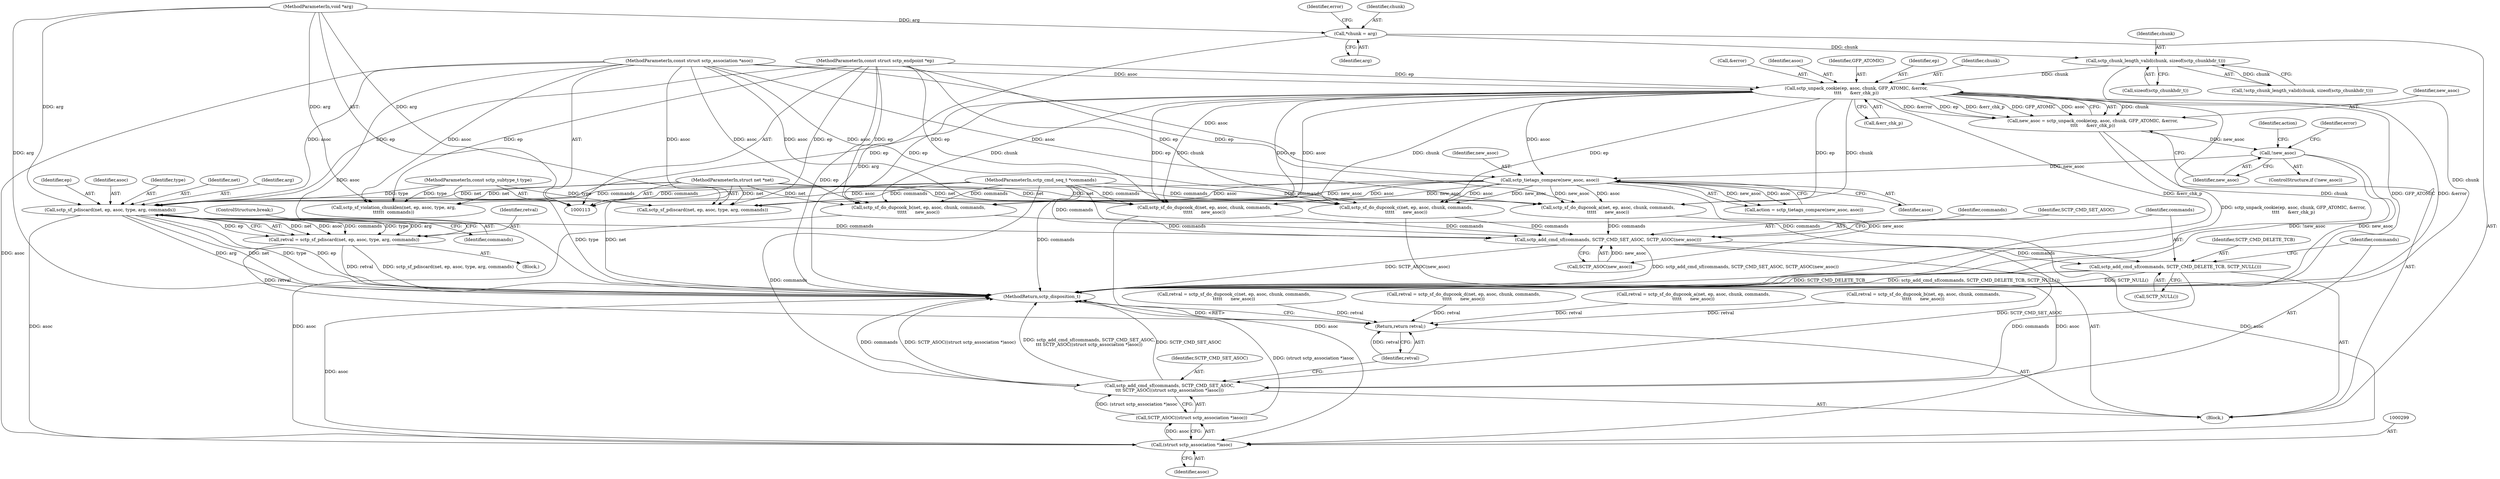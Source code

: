 digraph "0_linux_f2815633504b442ca0b0605c16bf3d88a3a0fcea@pointer" {
"1000277" [label="(Call,sctp_sf_pdiscard(net, ep, asoc, type, arg, commands))"];
"1000114" [label="(MethodParameterIn,struct net *net)"];
"1000178" [label="(Call,sctp_unpack_cookie(ep, asoc, chunk, GFP_ATOMIC, &error,\n\t\t\t\t      &err_chk_p))"];
"1000115" [label="(MethodParameterIn,const struct sctp_endpoint *ep)"];
"1000116" [label="(MethodParameterIn,const struct sctp_association *asoc)"];
"1000135" [label="(Call,sctp_chunk_length_valid(chunk, sizeof(sctp_chunkhdr_t)))"];
"1000123" [label="(Call,*chunk = arg)"];
"1000118" [label="(MethodParameterIn,void *arg)"];
"1000224" [label="(Call,sctp_tietags_compare(new_asoc, asoc))"];
"1000188" [label="(Call,!new_asoc)"];
"1000176" [label="(Call,new_asoc = sctp_unpack_cookie(ep, asoc, chunk, GFP_ATOMIC, &error,\n\t\t\t\t      &err_chk_p))"];
"1000117" [label="(MethodParameterIn,const sctp_subtype_t type)"];
"1000119" [label="(MethodParameterIn,sctp_cmd_seq_t *commands)"];
"1000275" [label="(Call,retval = sctp_sf_pdiscard(net, ep, asoc, type, arg, commands))"];
"1000301" [label="(Return,return retval;)"];
"1000285" [label="(Call,sctp_add_cmd_sf(commands, SCTP_CMD_SET_ASOC, SCTP_ASOC(new_asoc)))"];
"1000290" [label="(Call,sctp_add_cmd_sf(commands, SCTP_CMD_DELETE_TCB, SCTP_NULL()))"];
"1000294" [label="(Call,sctp_add_cmd_sf(commands, SCTP_CMD_SET_ASOC,\n\t\t\t SCTP_ASOC((struct sctp_association *)asoc)))"];
"1000298" [label="(Call,(struct sctp_association *)asoc)"];
"1000297" [label="(Call,SCTP_ASOC((struct sctp_association *)asoc))"];
"1000225" [label="(Identifier,new_asoc)"];
"1000125" [label="(Identifier,arg)"];
"1000296" [label="(Identifier,SCTP_CMD_SET_ASOC)"];
"1000275" [label="(Call,retval = sctp_sf_pdiscard(net, ep, asoc, type, arg, commands))"];
"1000284" [label="(ControlStructure,break;)"];
"1000302" [label="(Identifier,retval)"];
"1000229" [label="(Block,)"];
"1000183" [label="(Call,&error)"];
"1000244" [label="(Call,sctp_sf_do_dupcook_b(net, ep, asoc, chunk, commands,\n\t\t\t\t\t      new_asoc))"];
"1000180" [label="(Identifier,asoc)"];
"1000137" [label="(Call,sizeof(sctp_chunkhdr_t))"];
"1000253" [label="(Call,retval = sctp_sf_do_dupcook_c(net, ep, asoc, chunk, commands,\n\t\t\t\t\t      new_asoc))"];
"1000286" [label="(Identifier,commands)"];
"1000291" [label="(Identifier,commands)"];
"1000297" [label="(Call,SCTP_ASOC((struct sctp_association *)asoc))"];
"1000182" [label="(Identifier,GFP_ATOMIC)"];
"1000255" [label="(Call,sctp_sf_do_dupcook_c(net, ep, asoc, chunk, commands,\n\t\t\t\t\t      new_asoc))"];
"1000223" [label="(Identifier,action)"];
"1000176" [label="(Call,new_asoc = sctp_unpack_cookie(ep, asoc, chunk, GFP_ATOMIC, &error,\n\t\t\t\t      &err_chk_p))"];
"1000177" [label="(Identifier,new_asoc)"];
"1000306" [label="(MethodReturn,sctp_disposition_t)"];
"1000123" [label="(Call,*chunk = arg)"];
"1000279" [label="(Identifier,ep)"];
"1000179" [label="(Identifier,ep)"];
"1000136" [label="(Identifier,chunk)"];
"1000114" [label="(MethodParameterIn,struct net *net)"];
"1000224" [label="(Call,sctp_tietags_compare(new_asoc, asoc))"];
"1000293" [label="(Call,SCTP_NULL())"];
"1000287" [label="(Identifier,SCTP_CMD_SET_ASOC)"];
"1000300" [label="(Identifier,asoc)"];
"1000298" [label="(Call,(struct sctp_association *)asoc)"];
"1000189" [label="(Identifier,new_asoc)"];
"1000280" [label="(Identifier,asoc)"];
"1000181" [label="(Identifier,chunk)"];
"1000222" [label="(Call,action = sctp_tietags_compare(new_asoc, asoc))"];
"1000277" [label="(Call,sctp_sf_pdiscard(net, ep, asoc, type, arg, commands))"];
"1000129" [label="(Identifier,error)"];
"1000281" [label="(Identifier,type)"];
"1000188" [label="(Call,!new_asoc)"];
"1000292" [label="(Identifier,SCTP_CMD_DELETE_TCB)"];
"1000295" [label="(Identifier,commands)"];
"1000187" [label="(ControlStructure,if (!new_asoc))"];
"1000119" [label="(MethodParameterIn,sctp_cmd_seq_t *commands)"];
"1000124" [label="(Identifier,chunk)"];
"1000192" [label="(Identifier,error)"];
"1000226" [label="(Identifier,asoc)"];
"1000178" [label="(Call,sctp_unpack_cookie(ep, asoc, chunk, GFP_ATOMIC, &error,\n\t\t\t\t      &err_chk_p))"];
"1000117" [label="(MethodParameterIn,const sctp_subtype_t type)"];
"1000185" [label="(Call,&err_chk_p)"];
"1000288" [label="(Call,SCTP_ASOC(new_asoc))"];
"1000264" [label="(Call,retval = sctp_sf_do_dupcook_d(net, ep, asoc, chunk, commands,\n\t\t\t\t\t      new_asoc))"];
"1000120" [label="(Block,)"];
"1000231" [label="(Call,retval = sctp_sf_do_dupcook_a(net, ep, asoc, chunk, commands,\n\t\t\t\t\t      new_asoc))"];
"1000242" [label="(Call,retval = sctp_sf_do_dupcook_b(net, ep, asoc, chunk, commands,\n\t\t\t\t\t      new_asoc))"];
"1000140" [label="(Call,sctp_sf_violation_chunklen(net, ep, asoc, type, arg,\n\t\t\t\t\t\t  commands))"];
"1000233" [label="(Call,sctp_sf_do_dupcook_a(net, ep, asoc, chunk, commands,\n\t\t\t\t\t      new_asoc))"];
"1000134" [label="(Call,!sctp_chunk_length_valid(chunk, sizeof(sctp_chunkhdr_t)))"];
"1000278" [label="(Identifier,net)"];
"1000276" [label="(Identifier,retval)"];
"1000301" [label="(Return,return retval;)"];
"1000283" [label="(Identifier,commands)"];
"1000115" [label="(MethodParameterIn,const struct sctp_endpoint *ep)"];
"1000266" [label="(Call,sctp_sf_do_dupcook_d(net, ep, asoc, chunk, commands,\n\t\t\t\t\t      new_asoc))"];
"1000282" [label="(Identifier,arg)"];
"1000116" [label="(MethodParameterIn,const struct sctp_association *asoc)"];
"1000294" [label="(Call,sctp_add_cmd_sf(commands, SCTP_CMD_SET_ASOC,\n\t\t\t SCTP_ASOC((struct sctp_association *)asoc)))"];
"1000285" [label="(Call,sctp_add_cmd_sf(commands, SCTP_CMD_SET_ASOC, SCTP_ASOC(new_asoc)))"];
"1000215" [label="(Call,sctp_sf_pdiscard(net, ep, asoc, type, arg, commands))"];
"1000290" [label="(Call,sctp_add_cmd_sf(commands, SCTP_CMD_DELETE_TCB, SCTP_NULL()))"];
"1000118" [label="(MethodParameterIn,void *arg)"];
"1000135" [label="(Call,sctp_chunk_length_valid(chunk, sizeof(sctp_chunkhdr_t)))"];
"1000277" -> "1000275"  [label="AST: "];
"1000277" -> "1000283"  [label="CFG: "];
"1000278" -> "1000277"  [label="AST: "];
"1000279" -> "1000277"  [label="AST: "];
"1000280" -> "1000277"  [label="AST: "];
"1000281" -> "1000277"  [label="AST: "];
"1000282" -> "1000277"  [label="AST: "];
"1000283" -> "1000277"  [label="AST: "];
"1000275" -> "1000277"  [label="CFG: "];
"1000277" -> "1000306"  [label="DDG: arg"];
"1000277" -> "1000306"  [label="DDG: net"];
"1000277" -> "1000306"  [label="DDG: type"];
"1000277" -> "1000306"  [label="DDG: ep"];
"1000277" -> "1000275"  [label="DDG: net"];
"1000277" -> "1000275"  [label="DDG: asoc"];
"1000277" -> "1000275"  [label="DDG: commands"];
"1000277" -> "1000275"  [label="DDG: type"];
"1000277" -> "1000275"  [label="DDG: arg"];
"1000277" -> "1000275"  [label="DDG: ep"];
"1000114" -> "1000277"  [label="DDG: net"];
"1000178" -> "1000277"  [label="DDG: ep"];
"1000115" -> "1000277"  [label="DDG: ep"];
"1000224" -> "1000277"  [label="DDG: asoc"];
"1000116" -> "1000277"  [label="DDG: asoc"];
"1000117" -> "1000277"  [label="DDG: type"];
"1000118" -> "1000277"  [label="DDG: arg"];
"1000119" -> "1000277"  [label="DDG: commands"];
"1000277" -> "1000285"  [label="DDG: commands"];
"1000277" -> "1000298"  [label="DDG: asoc"];
"1000114" -> "1000113"  [label="AST: "];
"1000114" -> "1000306"  [label="DDG: net"];
"1000114" -> "1000140"  [label="DDG: net"];
"1000114" -> "1000215"  [label="DDG: net"];
"1000114" -> "1000233"  [label="DDG: net"];
"1000114" -> "1000244"  [label="DDG: net"];
"1000114" -> "1000255"  [label="DDG: net"];
"1000114" -> "1000266"  [label="DDG: net"];
"1000178" -> "1000176"  [label="AST: "];
"1000178" -> "1000185"  [label="CFG: "];
"1000179" -> "1000178"  [label="AST: "];
"1000180" -> "1000178"  [label="AST: "];
"1000181" -> "1000178"  [label="AST: "];
"1000182" -> "1000178"  [label="AST: "];
"1000183" -> "1000178"  [label="AST: "];
"1000185" -> "1000178"  [label="AST: "];
"1000176" -> "1000178"  [label="CFG: "];
"1000178" -> "1000306"  [label="DDG: &err_chk_p"];
"1000178" -> "1000306"  [label="DDG: chunk"];
"1000178" -> "1000306"  [label="DDG: GFP_ATOMIC"];
"1000178" -> "1000306"  [label="DDG: &error"];
"1000178" -> "1000176"  [label="DDG: chunk"];
"1000178" -> "1000176"  [label="DDG: &error"];
"1000178" -> "1000176"  [label="DDG: ep"];
"1000178" -> "1000176"  [label="DDG: &err_chk_p"];
"1000178" -> "1000176"  [label="DDG: GFP_ATOMIC"];
"1000178" -> "1000176"  [label="DDG: asoc"];
"1000115" -> "1000178"  [label="DDG: ep"];
"1000116" -> "1000178"  [label="DDG: asoc"];
"1000135" -> "1000178"  [label="DDG: chunk"];
"1000178" -> "1000215"  [label="DDG: ep"];
"1000178" -> "1000215"  [label="DDG: asoc"];
"1000178" -> "1000224"  [label="DDG: asoc"];
"1000178" -> "1000233"  [label="DDG: ep"];
"1000178" -> "1000233"  [label="DDG: chunk"];
"1000178" -> "1000244"  [label="DDG: ep"];
"1000178" -> "1000244"  [label="DDG: chunk"];
"1000178" -> "1000255"  [label="DDG: ep"];
"1000178" -> "1000255"  [label="DDG: chunk"];
"1000178" -> "1000266"  [label="DDG: ep"];
"1000178" -> "1000266"  [label="DDG: chunk"];
"1000115" -> "1000113"  [label="AST: "];
"1000115" -> "1000306"  [label="DDG: ep"];
"1000115" -> "1000140"  [label="DDG: ep"];
"1000115" -> "1000215"  [label="DDG: ep"];
"1000115" -> "1000233"  [label="DDG: ep"];
"1000115" -> "1000244"  [label="DDG: ep"];
"1000115" -> "1000255"  [label="DDG: ep"];
"1000115" -> "1000266"  [label="DDG: ep"];
"1000116" -> "1000113"  [label="AST: "];
"1000116" -> "1000306"  [label="DDG: asoc"];
"1000116" -> "1000140"  [label="DDG: asoc"];
"1000116" -> "1000215"  [label="DDG: asoc"];
"1000116" -> "1000224"  [label="DDG: asoc"];
"1000116" -> "1000233"  [label="DDG: asoc"];
"1000116" -> "1000244"  [label="DDG: asoc"];
"1000116" -> "1000255"  [label="DDG: asoc"];
"1000116" -> "1000266"  [label="DDG: asoc"];
"1000116" -> "1000298"  [label="DDG: asoc"];
"1000135" -> "1000134"  [label="AST: "];
"1000135" -> "1000137"  [label="CFG: "];
"1000136" -> "1000135"  [label="AST: "];
"1000137" -> "1000135"  [label="AST: "];
"1000134" -> "1000135"  [label="CFG: "];
"1000135" -> "1000306"  [label="DDG: chunk"];
"1000135" -> "1000134"  [label="DDG: chunk"];
"1000123" -> "1000135"  [label="DDG: chunk"];
"1000123" -> "1000120"  [label="AST: "];
"1000123" -> "1000125"  [label="CFG: "];
"1000124" -> "1000123"  [label="AST: "];
"1000125" -> "1000123"  [label="AST: "];
"1000129" -> "1000123"  [label="CFG: "];
"1000123" -> "1000306"  [label="DDG: arg"];
"1000118" -> "1000123"  [label="DDG: arg"];
"1000118" -> "1000113"  [label="AST: "];
"1000118" -> "1000306"  [label="DDG: arg"];
"1000118" -> "1000140"  [label="DDG: arg"];
"1000118" -> "1000215"  [label="DDG: arg"];
"1000224" -> "1000222"  [label="AST: "];
"1000224" -> "1000226"  [label="CFG: "];
"1000225" -> "1000224"  [label="AST: "];
"1000226" -> "1000224"  [label="AST: "];
"1000222" -> "1000224"  [label="CFG: "];
"1000224" -> "1000222"  [label="DDG: new_asoc"];
"1000224" -> "1000222"  [label="DDG: asoc"];
"1000188" -> "1000224"  [label="DDG: new_asoc"];
"1000224" -> "1000233"  [label="DDG: asoc"];
"1000224" -> "1000233"  [label="DDG: new_asoc"];
"1000224" -> "1000244"  [label="DDG: asoc"];
"1000224" -> "1000244"  [label="DDG: new_asoc"];
"1000224" -> "1000255"  [label="DDG: asoc"];
"1000224" -> "1000255"  [label="DDG: new_asoc"];
"1000224" -> "1000266"  [label="DDG: asoc"];
"1000224" -> "1000266"  [label="DDG: new_asoc"];
"1000224" -> "1000288"  [label="DDG: new_asoc"];
"1000188" -> "1000187"  [label="AST: "];
"1000188" -> "1000189"  [label="CFG: "];
"1000189" -> "1000188"  [label="AST: "];
"1000192" -> "1000188"  [label="CFG: "];
"1000223" -> "1000188"  [label="CFG: "];
"1000188" -> "1000306"  [label="DDG: !new_asoc"];
"1000188" -> "1000306"  [label="DDG: new_asoc"];
"1000176" -> "1000188"  [label="DDG: new_asoc"];
"1000176" -> "1000120"  [label="AST: "];
"1000177" -> "1000176"  [label="AST: "];
"1000189" -> "1000176"  [label="CFG: "];
"1000176" -> "1000306"  [label="DDG: sctp_unpack_cookie(ep, asoc, chunk, GFP_ATOMIC, &error,\n\t\t\t\t      &err_chk_p)"];
"1000117" -> "1000113"  [label="AST: "];
"1000117" -> "1000306"  [label="DDG: type"];
"1000117" -> "1000140"  [label="DDG: type"];
"1000117" -> "1000215"  [label="DDG: type"];
"1000119" -> "1000113"  [label="AST: "];
"1000119" -> "1000306"  [label="DDG: commands"];
"1000119" -> "1000140"  [label="DDG: commands"];
"1000119" -> "1000215"  [label="DDG: commands"];
"1000119" -> "1000233"  [label="DDG: commands"];
"1000119" -> "1000244"  [label="DDG: commands"];
"1000119" -> "1000255"  [label="DDG: commands"];
"1000119" -> "1000266"  [label="DDG: commands"];
"1000119" -> "1000285"  [label="DDG: commands"];
"1000119" -> "1000290"  [label="DDG: commands"];
"1000119" -> "1000294"  [label="DDG: commands"];
"1000275" -> "1000229"  [label="AST: "];
"1000276" -> "1000275"  [label="AST: "];
"1000284" -> "1000275"  [label="CFG: "];
"1000275" -> "1000306"  [label="DDG: retval"];
"1000275" -> "1000306"  [label="DDG: sctp_sf_pdiscard(net, ep, asoc, type, arg, commands)"];
"1000275" -> "1000301"  [label="DDG: retval"];
"1000301" -> "1000120"  [label="AST: "];
"1000301" -> "1000302"  [label="CFG: "];
"1000302" -> "1000301"  [label="AST: "];
"1000306" -> "1000301"  [label="CFG: "];
"1000301" -> "1000306"  [label="DDG: <RET>"];
"1000302" -> "1000301"  [label="DDG: retval"];
"1000253" -> "1000301"  [label="DDG: retval"];
"1000264" -> "1000301"  [label="DDG: retval"];
"1000231" -> "1000301"  [label="DDG: retval"];
"1000242" -> "1000301"  [label="DDG: retval"];
"1000285" -> "1000120"  [label="AST: "];
"1000285" -> "1000288"  [label="CFG: "];
"1000286" -> "1000285"  [label="AST: "];
"1000287" -> "1000285"  [label="AST: "];
"1000288" -> "1000285"  [label="AST: "];
"1000291" -> "1000285"  [label="CFG: "];
"1000285" -> "1000306"  [label="DDG: sctp_add_cmd_sf(commands, SCTP_CMD_SET_ASOC, SCTP_ASOC(new_asoc))"];
"1000285" -> "1000306"  [label="DDG: SCTP_ASOC(new_asoc)"];
"1000255" -> "1000285"  [label="DDG: commands"];
"1000233" -> "1000285"  [label="DDG: commands"];
"1000266" -> "1000285"  [label="DDG: commands"];
"1000244" -> "1000285"  [label="DDG: commands"];
"1000288" -> "1000285"  [label="DDG: new_asoc"];
"1000285" -> "1000290"  [label="DDG: commands"];
"1000285" -> "1000294"  [label="DDG: SCTP_CMD_SET_ASOC"];
"1000290" -> "1000120"  [label="AST: "];
"1000290" -> "1000293"  [label="CFG: "];
"1000291" -> "1000290"  [label="AST: "];
"1000292" -> "1000290"  [label="AST: "];
"1000293" -> "1000290"  [label="AST: "];
"1000295" -> "1000290"  [label="CFG: "];
"1000290" -> "1000306"  [label="DDG: SCTP_CMD_DELETE_TCB"];
"1000290" -> "1000306"  [label="DDG: sctp_add_cmd_sf(commands, SCTP_CMD_DELETE_TCB, SCTP_NULL())"];
"1000290" -> "1000306"  [label="DDG: SCTP_NULL()"];
"1000290" -> "1000294"  [label="DDG: commands"];
"1000294" -> "1000120"  [label="AST: "];
"1000294" -> "1000297"  [label="CFG: "];
"1000295" -> "1000294"  [label="AST: "];
"1000296" -> "1000294"  [label="AST: "];
"1000297" -> "1000294"  [label="AST: "];
"1000302" -> "1000294"  [label="CFG: "];
"1000294" -> "1000306"  [label="DDG: SCTP_ASOC((struct sctp_association *)asoc)"];
"1000294" -> "1000306"  [label="DDG: sctp_add_cmd_sf(commands, SCTP_CMD_SET_ASOC,\n\t\t\t SCTP_ASOC((struct sctp_association *)asoc))"];
"1000294" -> "1000306"  [label="DDG: SCTP_CMD_SET_ASOC"];
"1000294" -> "1000306"  [label="DDG: commands"];
"1000297" -> "1000294"  [label="DDG: (struct sctp_association *)asoc"];
"1000298" -> "1000297"  [label="AST: "];
"1000298" -> "1000300"  [label="CFG: "];
"1000299" -> "1000298"  [label="AST: "];
"1000300" -> "1000298"  [label="AST: "];
"1000297" -> "1000298"  [label="CFG: "];
"1000298" -> "1000306"  [label="DDG: asoc"];
"1000298" -> "1000297"  [label="DDG: asoc"];
"1000233" -> "1000298"  [label="DDG: asoc"];
"1000266" -> "1000298"  [label="DDG: asoc"];
"1000255" -> "1000298"  [label="DDG: asoc"];
"1000244" -> "1000298"  [label="DDG: asoc"];
"1000297" -> "1000306"  [label="DDG: (struct sctp_association *)asoc"];
}
